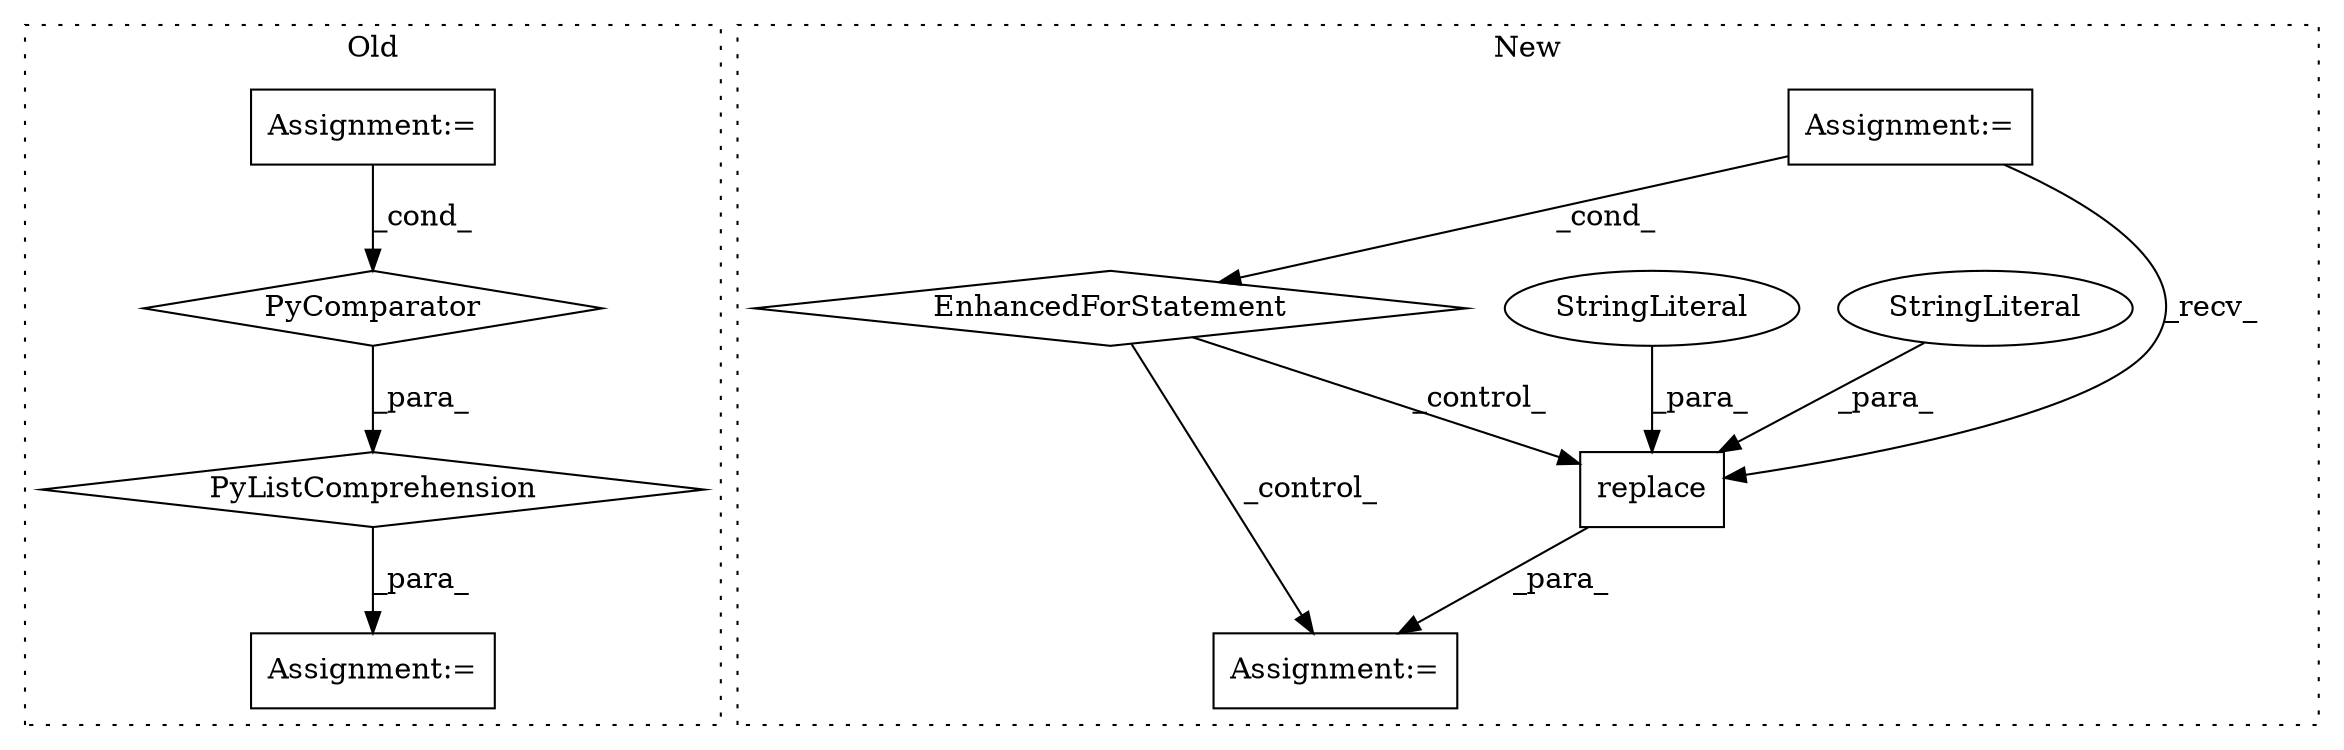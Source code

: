 digraph G {
subgraph cluster0 {
1 [label="PyListComprehension" a="109" s="5255" l="124" shape="diamond"];
5 [label="Assignment:=" a="7" s="5339" l="32" shape="box"];
6 [label="PyComparator" a="113" s="5339" l="32" shape="diamond"];
7 [label="Assignment:=" a="7" s="5239" l="1" shape="box"];
label = "Old";
style="dotted";
}
subgraph cluster1 {
2 [label="replace" a="32" s="6011,6030" l="8,1" shape="box"];
3 [label="StringLiteral" a="45" s="6028" l="2" shape="ellipse"];
4 [label="StringLiteral" a="45" s="6019" l="8" shape="ellipse"];
8 [label="Assignment:=" a="7" s="5985" l="1" shape="box"];
9 [label="Assignment:=" a="7" s="5892,5969" l="53,2" shape="box"];
10 [label="EnhancedForStatement" a="70" s="5892,5969" l="53,2" shape="diamond"];
label = "New";
style="dotted";
}
1 -> 7 [label="_para_"];
2 -> 8 [label="_para_"];
3 -> 2 [label="_para_"];
4 -> 2 [label="_para_"];
5 -> 6 [label="_cond_"];
6 -> 1 [label="_para_"];
9 -> 2 [label="_recv_"];
9 -> 10 [label="_cond_"];
10 -> 8 [label="_control_"];
10 -> 2 [label="_control_"];
}